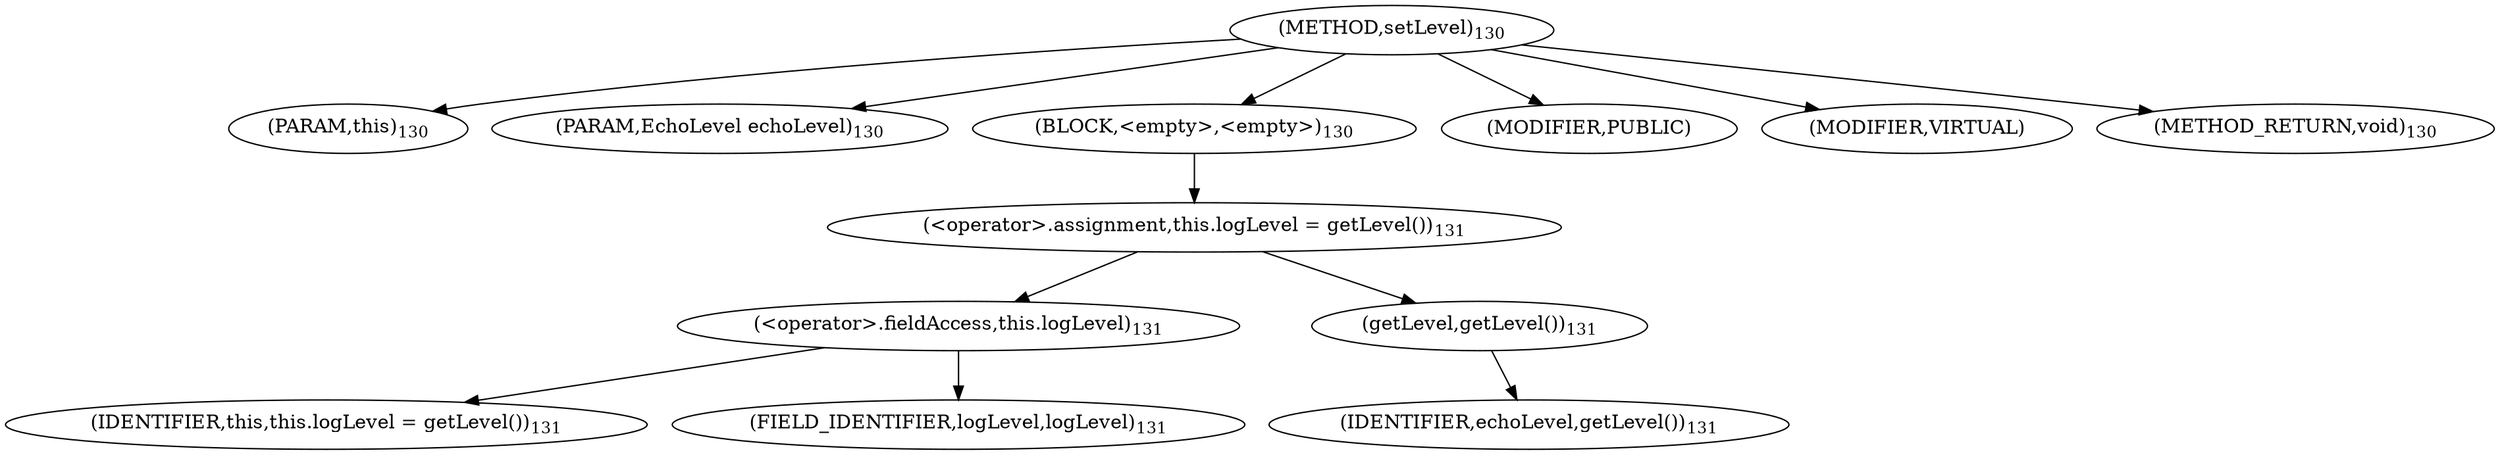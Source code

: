 digraph "setLevel" {  
"192" [label = <(METHOD,setLevel)<SUB>130</SUB>> ]
"193" [label = <(PARAM,this)<SUB>130</SUB>> ]
"194" [label = <(PARAM,EchoLevel echoLevel)<SUB>130</SUB>> ]
"195" [label = <(BLOCK,&lt;empty&gt;,&lt;empty&gt;)<SUB>130</SUB>> ]
"196" [label = <(&lt;operator&gt;.assignment,this.logLevel = getLevel())<SUB>131</SUB>> ]
"197" [label = <(&lt;operator&gt;.fieldAccess,this.logLevel)<SUB>131</SUB>> ]
"198" [label = <(IDENTIFIER,this,this.logLevel = getLevel())<SUB>131</SUB>> ]
"199" [label = <(FIELD_IDENTIFIER,logLevel,logLevel)<SUB>131</SUB>> ]
"200" [label = <(getLevel,getLevel())<SUB>131</SUB>> ]
"201" [label = <(IDENTIFIER,echoLevel,getLevel())<SUB>131</SUB>> ]
"202" [label = <(MODIFIER,PUBLIC)> ]
"203" [label = <(MODIFIER,VIRTUAL)> ]
"204" [label = <(METHOD_RETURN,void)<SUB>130</SUB>> ]
  "192" -> "193" 
  "192" -> "194" 
  "192" -> "195" 
  "192" -> "202" 
  "192" -> "203" 
  "192" -> "204" 
  "195" -> "196" 
  "196" -> "197" 
  "196" -> "200" 
  "197" -> "198" 
  "197" -> "199" 
  "200" -> "201" 
}
